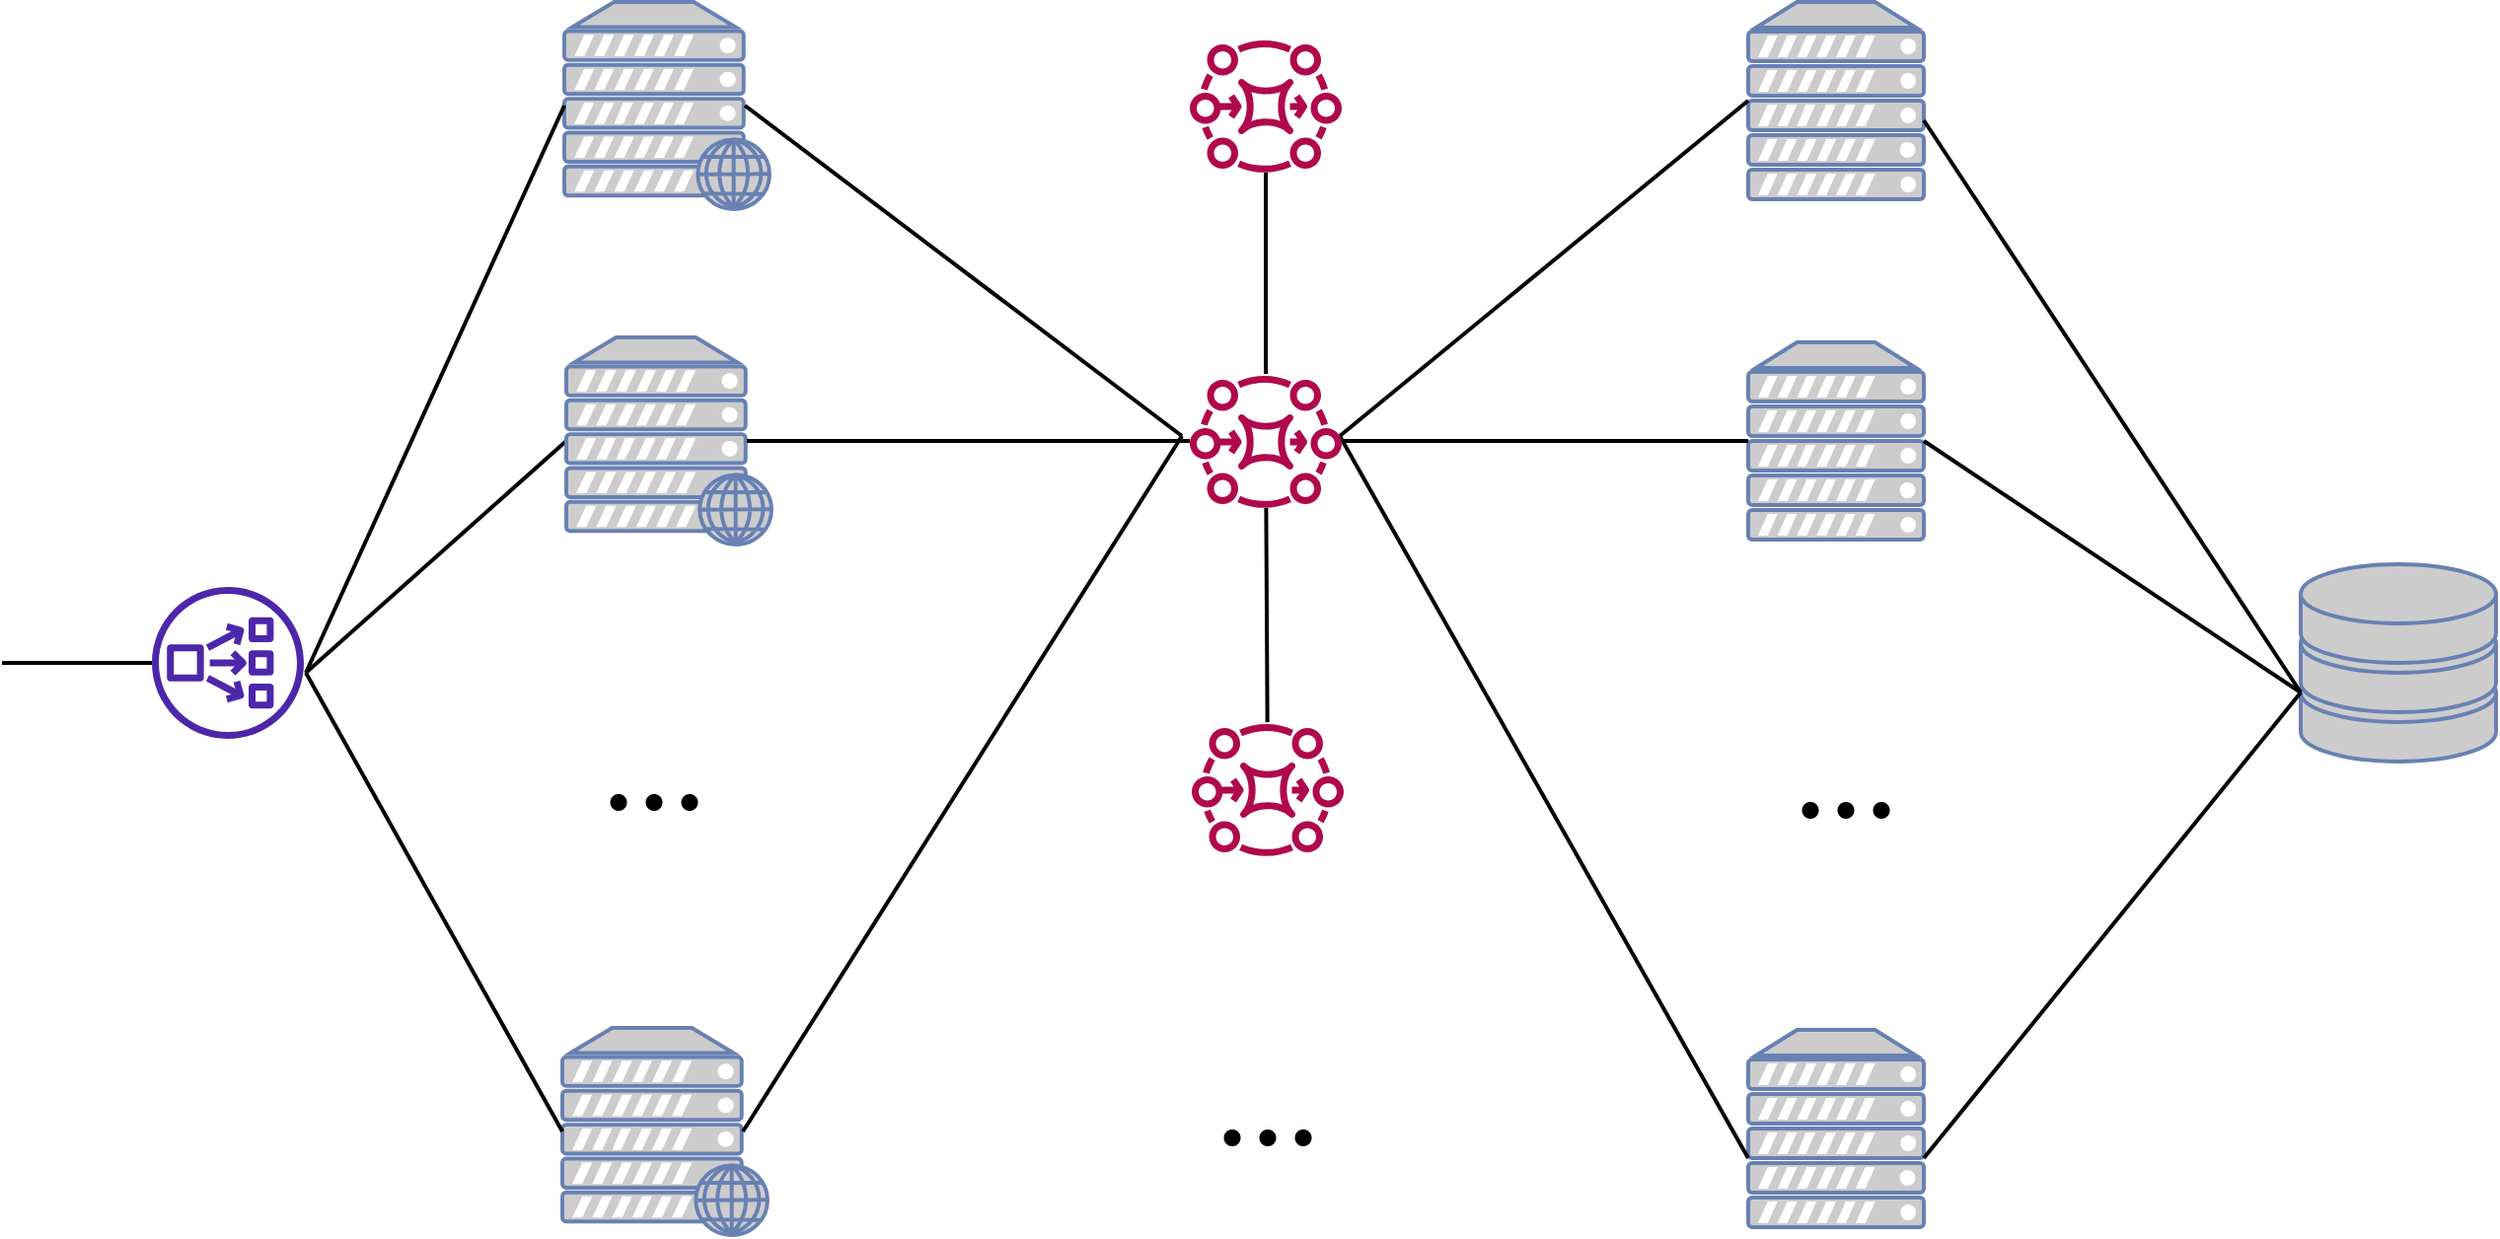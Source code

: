 <mxfile version="20.6.0" type="device"><diagram name="Page-1" id="bfe91b75-5d2c-26a0-9c1d-138518896778"><mxGraphModel dx="1673" dy="75" grid="1" gridSize="10" guides="1" tooltips="1" connect="1" arrows="1" fold="1" page="1" pageScale="1" pageWidth="1100" pageHeight="850" background="none" math="0" shadow="0"><root><mxCell id="0"/><mxCell id="1" parent="0"/><mxCell id="7c3789c024ecab99-40" style="edgeStyle=none;html=1;labelBackgroundColor=none;endArrow=none;endFill=0;strokeWidth=2;fontFamily=Verdana;fontSize=15;fontColor=#036897;entryX=0;entryY=0.5;entryDx=0;entryDy=0;entryPerimeter=0;rounded=0;" parent="1" target="gDl_lvyBHTJKEu8w1Tck-1" edge="1"><mxGeometry relative="1" as="geometry"><mxPoint x="166" y="1270" as="sourcePoint"/><mxPoint x="400.25" y="1440.59" as="targetPoint"/></mxGeometry></mxCell><mxCell id="gDl_lvyBHTJKEu8w1Tck-1" value="" style="fontColor=#0066CC;verticalAlign=top;verticalLabelPosition=bottom;labelPosition=center;align=center;html=1;outlineConnect=0;fillColor=#CCCCCC;strokeColor=#6881B3;gradientColor=none;gradientDirection=north;strokeWidth=2;shape=mxgraph.networks.web_server;rounded=0;" parent="1" vertex="1"><mxGeometry x="298" y="1100" width="104" height="105" as="geometry"/></mxCell><mxCell id="gDl_lvyBHTJKEu8w1Tck-3" value="" style="fontColor=#0066CC;verticalAlign=top;verticalLabelPosition=bottom;labelPosition=center;align=center;html=1;outlineConnect=0;fillColor=#CCCCCC;strokeColor=#6881B3;gradientColor=none;gradientDirection=north;strokeWidth=2;shape=mxgraph.networks.web_server;rounded=0;" parent="1" vertex="1"><mxGeometry x="297" y="930" width="104" height="105" as="geometry"/></mxCell><mxCell id="gDl_lvyBHTJKEu8w1Tck-4" value="" style="fontColor=#0066CC;verticalAlign=top;verticalLabelPosition=bottom;labelPosition=center;align=center;html=1;outlineConnect=0;fillColor=#CCCCCC;strokeColor=#6881B3;gradientColor=none;gradientDirection=north;strokeWidth=2;shape=mxgraph.networks.web_server;rounded=0;" parent="1" vertex="1"><mxGeometry x="296" y="1450" width="104" height="105" as="geometry"/></mxCell><mxCell id="gDl_lvyBHTJKEu8w1Tck-7" value="" style="endArrow=none;html=1;rounded=0;entryX=0;entryY=0.5;entryDx=0;entryDy=0;entryPerimeter=0;strokeWidth=2;" parent="1" target="gDl_lvyBHTJKEu8w1Tck-3" edge="1"><mxGeometry width="50" height="50" relative="1" as="geometry"><mxPoint x="166" y="1270" as="sourcePoint"/><mxPoint x="86" y="1200" as="targetPoint"/></mxGeometry></mxCell><mxCell id="gDl_lvyBHTJKEu8w1Tck-8" value="" style="endArrow=none;html=1;rounded=0;strokeWidth=2;exitX=0;exitY=0.5;exitDx=0;exitDy=0;exitPerimeter=0;" parent="1" source="gDl_lvyBHTJKEu8w1Tck-4" edge="1"><mxGeometry width="50" height="50" relative="1" as="geometry"><mxPoint x="36" y="1360" as="sourcePoint"/><mxPoint x="166" y="1270" as="targetPoint"/></mxGeometry></mxCell><mxCell id="gDl_lvyBHTJKEu8w1Tck-10" value="&lt;font style=&quot;font-size: 72px;&quot; face=&quot;Times New Roman&quot;&gt;...&lt;/font&gt;" style="text;html=1;strokeColor=none;fillColor=none;align=center;verticalAlign=middle;whiteSpace=wrap;rounded=0;fontSize=36;fontFamily=Helvetica;" parent="1" vertex="1"><mxGeometry x="313" y="1300" width="59" height="30" as="geometry"/></mxCell><mxCell id="gDl_lvyBHTJKEu8w1Tck-13" value="" style="endArrow=none;html=1;rounded=0;entryX=0.88;entryY=0.5;entryDx=0;entryDy=0;entryPerimeter=0;strokeWidth=2;" parent="1" target="gDl_lvyBHTJKEu8w1Tck-3" edge="1"><mxGeometry width="50" height="50" relative="1" as="geometry"><mxPoint x="610" y="1150" as="sourcePoint"/><mxPoint x="556" y="1020.0" as="targetPoint"/></mxGeometry></mxCell><mxCell id="gDl_lvyBHTJKEu8w1Tck-12" style="edgeStyle=none;html=1;labelBackgroundColor=none;endArrow=none;endFill=0;strokeWidth=2;fontFamily=Verdana;fontSize=15;fontColor=#036897;exitX=0.88;exitY=0.5;exitDx=0;exitDy=0;exitPerimeter=0;rounded=0;" parent="1" source="gDl_lvyBHTJKEu8w1Tck-1" edge="1" target="SWzJwcniOSXeoSs7P9pN-9"><mxGeometry relative="1" as="geometry"><mxPoint x="516" y="1172.5" as="sourcePoint"/><mxPoint x="614" y="1152.5" as="targetPoint"/></mxGeometry></mxCell><mxCell id="gDl_lvyBHTJKEu8w1Tck-14" value="" style="endArrow=none;html=1;rounded=0;strokeWidth=2;exitX=0.88;exitY=0.5;exitDx=0;exitDy=0;exitPerimeter=0;" parent="1" source="gDl_lvyBHTJKEu8w1Tck-4" edge="1"><mxGeometry width="50" height="50" relative="1" as="geometry"><mxPoint x="596" y="1537.5" as="sourcePoint"/><mxPoint x="610" y="1150" as="targetPoint"/></mxGeometry></mxCell><mxCell id="gDl_lvyBHTJKEu8w1Tck-15" value="" style="sketch=0;outlineConnect=0;fontColor=#232F3E;gradientColor=none;fillColor=#B0084D;strokeColor=none;dashed=0;verticalLabelPosition=bottom;verticalAlign=top;align=center;html=1;fontSize=12;fontStyle=0;aspect=fixed;pointerEvents=1;shape=mxgraph.aws4.mq_broker;rounded=0;fontFamily=Times New Roman;" parent="1" vertex="1"><mxGeometry x="614" y="943.5" width="77" height="78" as="geometry"/></mxCell><mxCell id="gDl_lvyBHTJKEu8w1Tck-16" value="" style="sketch=0;outlineConnect=0;fontColor=#232F3E;gradientColor=none;fillColor=#4D27AA;strokeColor=none;dashed=0;verticalLabelPosition=bottom;verticalAlign=top;align=center;html=1;fontSize=12;fontStyle=0;aspect=fixed;pointerEvents=1;shape=mxgraph.aws4.network_load_balancer;rounded=0;fontFamily=Times New Roman;" parent="1" vertex="1"><mxGeometry x="88" y="1226" width="77" height="78" as="geometry"/></mxCell><mxCell id="gDl_lvyBHTJKEu8w1Tck-19" value="" style="sketch=0;outlineConnect=0;fontColor=#232F3E;gradientColor=none;fillColor=#B0084D;strokeColor=none;dashed=0;verticalLabelPosition=bottom;verticalAlign=top;align=center;html=1;fontSize=12;fontStyle=0;aspect=fixed;pointerEvents=1;shape=mxgraph.aws4.mq_broker;rounded=0;fontFamily=Times New Roman;" parent="1" vertex="1"><mxGeometry x="615" y="1290" width="77" height="78" as="geometry"/></mxCell><mxCell id="gDl_lvyBHTJKEu8w1Tck-22" value="&lt;font style=&quot;font-size: 72px;&quot; face=&quot;Times New Roman&quot;&gt;...&lt;/font&gt;" style="text;html=1;strokeColor=none;fillColor=none;align=center;verticalAlign=middle;whiteSpace=wrap;rounded=0;fontSize=36;fontFamily=Helvetica;" parent="1" vertex="1"><mxGeometry x="624" y="1470" width="59" height="30" as="geometry"/></mxCell><mxCell id="gDl_lvyBHTJKEu8w1Tck-27" value="" style="endArrow=none;html=1;rounded=0;strokeWidth=2;fontFamily=Times New Roman;fontSize=72;" parent="1" target="gDl_lvyBHTJKEu8w1Tck-15" edge="1"><mxGeometry width="50" height="50" relative="1" as="geometry"><mxPoint x="652.5" y="1118.566" as="sourcePoint"/><mxPoint x="648" y="1050" as="targetPoint"/></mxGeometry></mxCell><mxCell id="gDl_lvyBHTJKEu8w1Tck-30" value="" style="fontColor=#0066CC;verticalAlign=top;verticalLabelPosition=bottom;labelPosition=center;align=center;html=1;outlineConnect=0;fillColor=#CCCCCC;strokeColor=#6881B3;gradientColor=none;gradientDirection=north;strokeWidth=2;shape=mxgraph.networks.server;rounded=0;fontFamily=Times New Roman;fontSize=72;" parent="1" vertex="1"><mxGeometry x="897" y="1102.5" width="89" height="100" as="geometry"/></mxCell><mxCell id="gDl_lvyBHTJKEu8w1Tck-31" value="" style="fontColor=#0066CC;verticalAlign=top;verticalLabelPosition=bottom;labelPosition=center;align=center;html=1;outlineConnect=0;fillColor=#CCCCCC;strokeColor=#6881B3;gradientColor=none;gradientDirection=north;strokeWidth=2;shape=mxgraph.networks.storage;rounded=0;fontFamily=Times New Roman;fontSize=72;" parent="1" vertex="1"><mxGeometry x="1177" y="1215" width="99" height="100" as="geometry"/></mxCell><mxCell id="gDl_lvyBHTJKEu8w1Tck-32" value="" style="fontColor=#0066CC;verticalAlign=top;verticalLabelPosition=bottom;labelPosition=center;align=center;html=1;outlineConnect=0;fillColor=#CCCCCC;strokeColor=#6881B3;gradientColor=none;gradientDirection=north;strokeWidth=2;shape=mxgraph.networks.server;rounded=0;fontFamily=Times New Roman;fontSize=72;" parent="1" vertex="1"><mxGeometry x="897" y="930" width="89" height="100" as="geometry"/></mxCell><mxCell id="gDl_lvyBHTJKEu8w1Tck-33" value="" style="fontColor=#0066CC;verticalAlign=top;verticalLabelPosition=bottom;labelPosition=center;align=center;html=1;outlineConnect=0;fillColor=#CCCCCC;strokeColor=#6881B3;gradientColor=none;gradientDirection=north;strokeWidth=2;shape=mxgraph.networks.server;rounded=0;fontFamily=Times New Roman;fontSize=72;" parent="1" vertex="1"><mxGeometry x="897" y="1451" width="89" height="100" as="geometry"/></mxCell><mxCell id="gDl_lvyBHTJKEu8w1Tck-34" value="&lt;font style=&quot;font-size: 72px;&quot; face=&quot;Times New Roman&quot;&gt;...&lt;/font&gt;" style="text;html=1;strokeColor=none;fillColor=none;align=center;verticalAlign=middle;whiteSpace=wrap;rounded=0;fontSize=36;fontFamily=Helvetica;" parent="1" vertex="1"><mxGeometry x="917" y="1304" width="59" height="30" as="geometry"/></mxCell><mxCell id="gDl_lvyBHTJKEu8w1Tck-35" value="" style="endArrow=none;html=1;rounded=0;strokeWidth=2;fontFamily=Times New Roman;fontSize=72;exitX=0;exitY=0.526;exitDx=0;exitDy=0;exitPerimeter=0;" parent="1" target="gDl_lvyBHTJKEu8w1Tck-16" edge="1"><mxGeometry width="50" height="50" relative="1" as="geometry"><mxPoint x="12" y="1265.02" as="sourcePoint"/><mxPoint x="88" y="1280" as="targetPoint"/></mxGeometry></mxCell><mxCell id="gDl_lvyBHTJKEu8w1Tck-36" value="" style="endArrow=none;html=1;rounded=0;strokeWidth=2;fontFamily=Times New Roman;fontSize=72;entryX=0;entryY=0.5;entryDx=0;entryDy=0;entryPerimeter=0;" parent="1" target="gDl_lvyBHTJKEu8w1Tck-32" edge="1"><mxGeometry width="50" height="50" relative="1" as="geometry"><mxPoint x="690" y="1150" as="sourcePoint"/><mxPoint x="473.986" y="999.994" as="targetPoint"/></mxGeometry></mxCell><mxCell id="gDl_lvyBHTJKEu8w1Tck-37" style="edgeStyle=none;html=1;labelBackgroundColor=none;endArrow=none;endFill=0;strokeWidth=2;fontFamily=Verdana;fontSize=15;fontColor=#036897;rounded=0;exitX=0;exitY=0.5;exitDx=0;exitDy=0;exitPerimeter=0;" parent="1" source="gDl_lvyBHTJKEu8w1Tck-30" target="SWzJwcniOSXeoSs7P9pN-9" edge="1"><mxGeometry relative="1" as="geometry"><mxPoint x="849.01" y="1409.97" as="sourcePoint"/><mxPoint x="686.002" y="1270" as="targetPoint"/></mxGeometry></mxCell><mxCell id="gDl_lvyBHTJKEu8w1Tck-38" style="edgeStyle=none;html=1;labelBackgroundColor=none;endArrow=none;endFill=0;strokeWidth=2;fontFamily=Verdana;fontSize=15;fontColor=#036897;rounded=0;exitX=0;exitY=0.65;exitDx=0;exitDy=0;exitPerimeter=0;" parent="1" source="gDl_lvyBHTJKEu8w1Tck-33" edge="1"><mxGeometry relative="1" as="geometry"><mxPoint x="819.01" y="1330" as="sourcePoint"/><mxPoint x="690" y="1150" as="targetPoint"/></mxGeometry></mxCell><mxCell id="gDl_lvyBHTJKEu8w1Tck-39" value="" style="endArrow=none;html=1;rounded=0;strokeWidth=2;fontFamily=Times New Roman;fontSize=72;exitX=0;exitY=0.65;exitDx=0;exitDy=0;exitPerimeter=0;entryX=1;entryY=0.6;entryDx=0;entryDy=0;entryPerimeter=0;" parent="1" source="gDl_lvyBHTJKEu8w1Tck-31" target="gDl_lvyBHTJKEu8w1Tck-32" edge="1"><mxGeometry width="50" height="50" relative="1" as="geometry"><mxPoint x="946.998" y="1334.0" as="sourcePoint"/><mxPoint x="1156.97" y="1044" as="targetPoint"/></mxGeometry></mxCell><mxCell id="gDl_lvyBHTJKEu8w1Tck-40" style="edgeStyle=none;html=1;labelBackgroundColor=none;endArrow=none;endFill=0;strokeWidth=2;fontFamily=Verdana;fontSize=15;fontColor=#036897;rounded=0;entryX=1;entryY=0.5;entryDx=0;entryDy=0;entryPerimeter=0;" parent="1" target="gDl_lvyBHTJKEu8w1Tck-30" edge="1"><mxGeometry relative="1" as="geometry"><mxPoint x="1177" y="1280" as="sourcePoint"/><mxPoint x="876.998" y="1354.5" as="targetPoint"/></mxGeometry></mxCell><mxCell id="gDl_lvyBHTJKEu8w1Tck-41" style="edgeStyle=none;html=1;labelBackgroundColor=none;endArrow=none;endFill=0;strokeWidth=2;fontFamily=Verdana;fontSize=15;fontColor=#036897;rounded=0;exitX=1;exitY=0.65;exitDx=0;exitDy=0;exitPerimeter=0;" parent="1" source="gDl_lvyBHTJKEu8w1Tck-33" edge="1"><mxGeometry relative="1" as="geometry"><mxPoint x="1167" y="1463.499" as="sourcePoint"/><mxPoint x="1177" y="1280" as="targetPoint"/></mxGeometry></mxCell><mxCell id="SWzJwcniOSXeoSs7P9pN-9" value="" style="sketch=0;outlineConnect=0;fontColor=#232F3E;gradientColor=none;fillColor=#B0084D;strokeColor=none;dashed=0;verticalLabelPosition=bottom;verticalAlign=top;align=center;html=1;fontSize=12;fontStyle=0;aspect=fixed;pointerEvents=1;shape=mxgraph.aws4.mq_broker;rounded=0;fontFamily=Times New Roman;" vertex="1" parent="1"><mxGeometry x="614" y="1113.5" width="77" height="78" as="geometry"/></mxCell><mxCell id="SWzJwcniOSXeoSs7P9pN-10" value="" style="endArrow=none;html=1;rounded=0;strokeWidth=2;" edge="1" parent="1" source="gDl_lvyBHTJKEu8w1Tck-19" target="SWzJwcniOSXeoSs7P9pN-9"><mxGeometry width="50" height="50" relative="1" as="geometry"><mxPoint x="760" y="1250" as="sourcePoint"/><mxPoint x="650" y="1200" as="targetPoint"/></mxGeometry></mxCell></root></mxGraphModel></diagram></mxfile>
